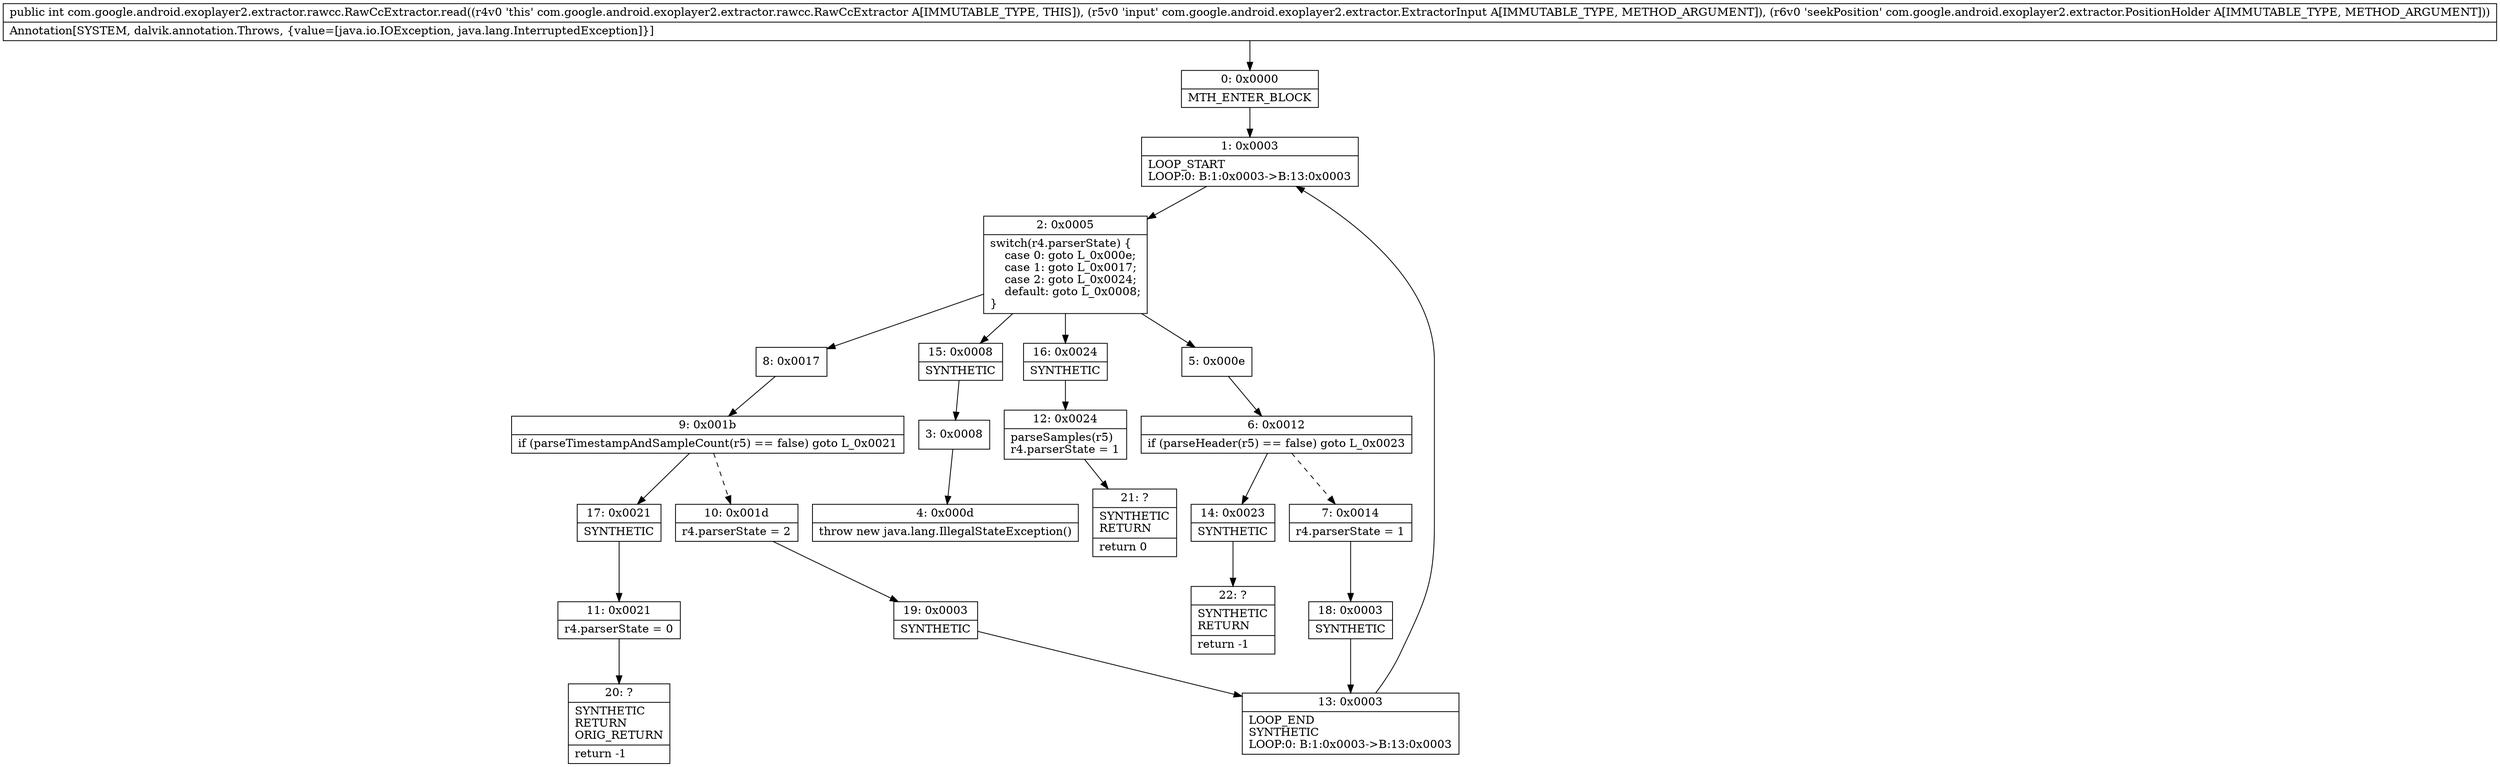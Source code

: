 digraph "CFG forcom.google.android.exoplayer2.extractor.rawcc.RawCcExtractor.read(Lcom\/google\/android\/exoplayer2\/extractor\/ExtractorInput;Lcom\/google\/android\/exoplayer2\/extractor\/PositionHolder;)I" {
Node_0 [shape=record,label="{0\:\ 0x0000|MTH_ENTER_BLOCK\l}"];
Node_1 [shape=record,label="{1\:\ 0x0003|LOOP_START\lLOOP:0: B:1:0x0003\-\>B:13:0x0003\l}"];
Node_2 [shape=record,label="{2\:\ 0x0005|switch(r4.parserState) \{\l    case 0: goto L_0x000e;\l    case 1: goto L_0x0017;\l    case 2: goto L_0x0024;\l    default: goto L_0x0008;\l\}\l}"];
Node_3 [shape=record,label="{3\:\ 0x0008}"];
Node_4 [shape=record,label="{4\:\ 0x000d|throw new java.lang.IllegalStateException()\l}"];
Node_5 [shape=record,label="{5\:\ 0x000e}"];
Node_6 [shape=record,label="{6\:\ 0x0012|if (parseHeader(r5) == false) goto L_0x0023\l}"];
Node_7 [shape=record,label="{7\:\ 0x0014|r4.parserState = 1\l}"];
Node_8 [shape=record,label="{8\:\ 0x0017}"];
Node_9 [shape=record,label="{9\:\ 0x001b|if (parseTimestampAndSampleCount(r5) == false) goto L_0x0021\l}"];
Node_10 [shape=record,label="{10\:\ 0x001d|r4.parserState = 2\l}"];
Node_11 [shape=record,label="{11\:\ 0x0021|r4.parserState = 0\l}"];
Node_12 [shape=record,label="{12\:\ 0x0024|parseSamples(r5)\lr4.parserState = 1\l}"];
Node_13 [shape=record,label="{13\:\ 0x0003|LOOP_END\lSYNTHETIC\lLOOP:0: B:1:0x0003\-\>B:13:0x0003\l}"];
Node_14 [shape=record,label="{14\:\ 0x0023|SYNTHETIC\l}"];
Node_15 [shape=record,label="{15\:\ 0x0008|SYNTHETIC\l}"];
Node_16 [shape=record,label="{16\:\ 0x0024|SYNTHETIC\l}"];
Node_17 [shape=record,label="{17\:\ 0x0021|SYNTHETIC\l}"];
Node_18 [shape=record,label="{18\:\ 0x0003|SYNTHETIC\l}"];
Node_19 [shape=record,label="{19\:\ 0x0003|SYNTHETIC\l}"];
Node_20 [shape=record,label="{20\:\ ?|SYNTHETIC\lRETURN\lORIG_RETURN\l|return \-1\l}"];
Node_21 [shape=record,label="{21\:\ ?|SYNTHETIC\lRETURN\l|return 0\l}"];
Node_22 [shape=record,label="{22\:\ ?|SYNTHETIC\lRETURN\l|return \-1\l}"];
MethodNode[shape=record,label="{public int com.google.android.exoplayer2.extractor.rawcc.RawCcExtractor.read((r4v0 'this' com.google.android.exoplayer2.extractor.rawcc.RawCcExtractor A[IMMUTABLE_TYPE, THIS]), (r5v0 'input' com.google.android.exoplayer2.extractor.ExtractorInput A[IMMUTABLE_TYPE, METHOD_ARGUMENT]), (r6v0 'seekPosition' com.google.android.exoplayer2.extractor.PositionHolder A[IMMUTABLE_TYPE, METHOD_ARGUMENT]))  | Annotation[SYSTEM, dalvik.annotation.Throws, \{value=[java.io.IOException, java.lang.InterruptedException]\}]\l}"];
MethodNode -> Node_0;
Node_0 -> Node_1;
Node_1 -> Node_2;
Node_2 -> Node_5;
Node_2 -> Node_8;
Node_2 -> Node_15;
Node_2 -> Node_16;
Node_3 -> Node_4;
Node_5 -> Node_6;
Node_6 -> Node_7[style=dashed];
Node_6 -> Node_14;
Node_7 -> Node_18;
Node_8 -> Node_9;
Node_9 -> Node_10[style=dashed];
Node_9 -> Node_17;
Node_10 -> Node_19;
Node_11 -> Node_20;
Node_12 -> Node_21;
Node_13 -> Node_1;
Node_14 -> Node_22;
Node_15 -> Node_3;
Node_16 -> Node_12;
Node_17 -> Node_11;
Node_18 -> Node_13;
Node_19 -> Node_13;
}

